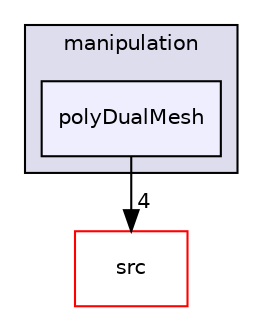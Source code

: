 digraph "applications/utilities/mesh/manipulation/polyDualMesh" {
  bgcolor=transparent;
  compound=true
  node [ fontsize="10", fontname="Helvetica"];
  edge [ labelfontsize="10", labelfontname="Helvetica"];
  subgraph clusterdir_15449a1ef4a09517cc5e2efa6b11565e {
    graph [ bgcolor="#ddddee", pencolor="black", label="manipulation" fontname="Helvetica", fontsize="10", URL="dir_15449a1ef4a09517cc5e2efa6b11565e.html"]
  dir_1d1299f6afd56795196bf7a05756e239 [shape=box, label="polyDualMesh", style="filled", fillcolor="#eeeeff", pencolor="black", URL="dir_1d1299f6afd56795196bf7a05756e239.html"];
  }
  dir_68267d1309a1af8e8297ef4c3efbcdba [shape=box label="src" color="red" URL="dir_68267d1309a1af8e8297ef4c3efbcdba.html"];
  dir_1d1299f6afd56795196bf7a05756e239->dir_68267d1309a1af8e8297ef4c3efbcdba [headlabel="4", labeldistance=1.5 headhref="dir_000591_000736.html"];
}
